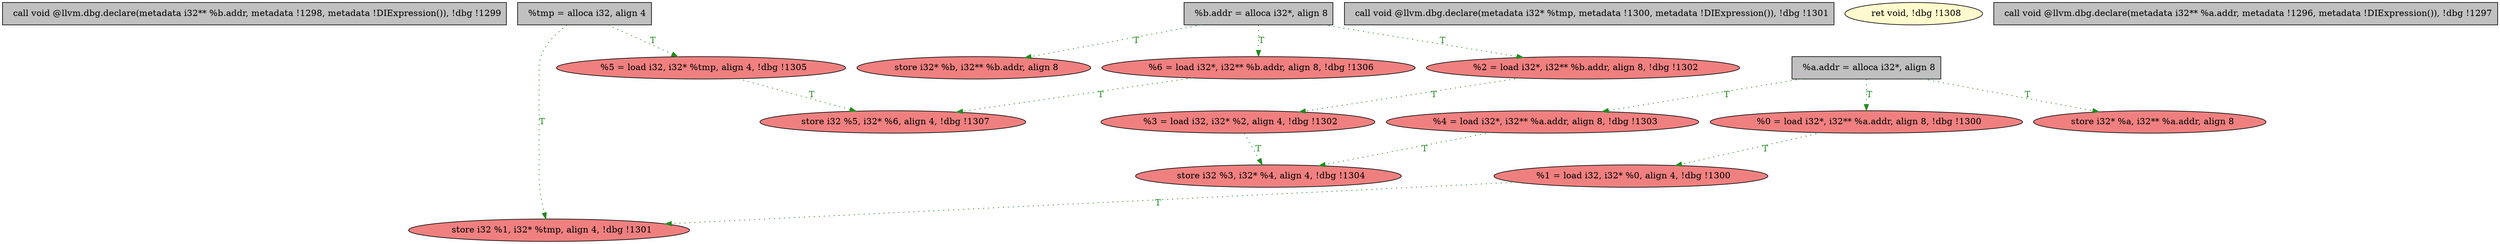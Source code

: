 
digraph G {


node32 [fillcolor=grey,label="  call void @llvm.dbg.declare(metadata i32** %b.addr, metadata !1298, metadata !DIExpression()), !dbg !1299",shape=rectangle,style=filled ]
node19 [fillcolor=lightcoral,label="  store i32* %b, i32** %b.addr, align 8",shape=ellipse,style=filled ]
node24 [fillcolor=grey,label="  call void @llvm.dbg.declare(metadata i32* %tmp, metadata !1300, metadata !DIExpression()), !dbg !1301",shape=rectangle,style=filled ]
node18 [fillcolor=lightcoral,label="  store i32* %a, i32** %a.addr, align 8",shape=ellipse,style=filled ]
node33 [fillcolor=lightcoral,label="  %3 = load i32, i32* %2, align 4, !dbg !1302",shape=ellipse,style=filled ]
node22 [fillcolor=grey,label="  %b.addr = alloca i32*, align 8",shape=rectangle,style=filled ]
node31 [fillcolor=lightcoral,label="  store i32 %1, i32* %tmp, align 4, !dbg !1301",shape=ellipse,style=filled ]
node17 [fillcolor=lemonchiffon,label="  ret void, !dbg !1308",shape=ellipse,style=filled ]
node23 [fillcolor=grey,label="  %a.addr = alloca i32*, align 8",shape=rectangle,style=filled ]
node20 [fillcolor=lightcoral,label="  %4 = load i32*, i32** %a.addr, align 8, !dbg !1303",shape=ellipse,style=filled ]
node29 [fillcolor=lightcoral,label="  store i32 %5, i32* %6, align 4, !dbg !1307",shape=ellipse,style=filled ]
node21 [fillcolor=grey,label="  %tmp = alloca i32, align 4",shape=rectangle,style=filled ]
node25 [fillcolor=lightcoral,label="  store i32 %3, i32* %4, align 4, !dbg !1304",shape=ellipse,style=filled ]
node15 [fillcolor=lightcoral,label="  %6 = load i32*, i32** %b.addr, align 8, !dbg !1306",shape=ellipse,style=filled ]
node26 [fillcolor=lightcoral,label="  %5 = load i32, i32* %tmp, align 4, !dbg !1305",shape=ellipse,style=filled ]
node16 [fillcolor=grey,label="  call void @llvm.dbg.declare(metadata i32** %a.addr, metadata !1296, metadata !DIExpression()), !dbg !1297",shape=rectangle,style=filled ]
node27 [fillcolor=lightcoral,label="  %2 = load i32*, i32** %b.addr, align 8, !dbg !1302",shape=ellipse,style=filled ]
node28 [fillcolor=lightcoral,label="  %1 = load i32, i32* %0, align 4, !dbg !1300",shape=ellipse,style=filled ]
node30 [fillcolor=lightcoral,label="  %0 = load i32*, i32** %a.addr, align 8, !dbg !1300",shape=ellipse,style=filled ]

node22->node19 [style=dotted,color=forestgreen,label="T",fontcolor=forestgreen ]
node22->node27 [style=dotted,color=forestgreen,label="T",fontcolor=forestgreen ]
node21->node31 [style=dotted,color=forestgreen,label="T",fontcolor=forestgreen ]
node23->node18 [style=dotted,color=forestgreen,label="T",fontcolor=forestgreen ]
node23->node20 [style=dotted,color=forestgreen,label="T",fontcolor=forestgreen ]
node27->node33 [style=dotted,color=forestgreen,label="T",fontcolor=forestgreen ]
node30->node28 [style=dotted,color=forestgreen,label="T",fontcolor=forestgreen ]
node26->node29 [style=dotted,color=forestgreen,label="T",fontcolor=forestgreen ]
node20->node25 [style=dotted,color=forestgreen,label="T",fontcolor=forestgreen ]
node15->node29 [style=dotted,color=forestgreen,label="T",fontcolor=forestgreen ]
node33->node25 [style=dotted,color=forestgreen,label="T",fontcolor=forestgreen ]
node28->node31 [style=dotted,color=forestgreen,label="T",fontcolor=forestgreen ]
node22->node15 [style=dotted,color=forestgreen,label="T",fontcolor=forestgreen ]
node21->node26 [style=dotted,color=forestgreen,label="T",fontcolor=forestgreen ]
node23->node30 [style=dotted,color=forestgreen,label="T",fontcolor=forestgreen ]


}
